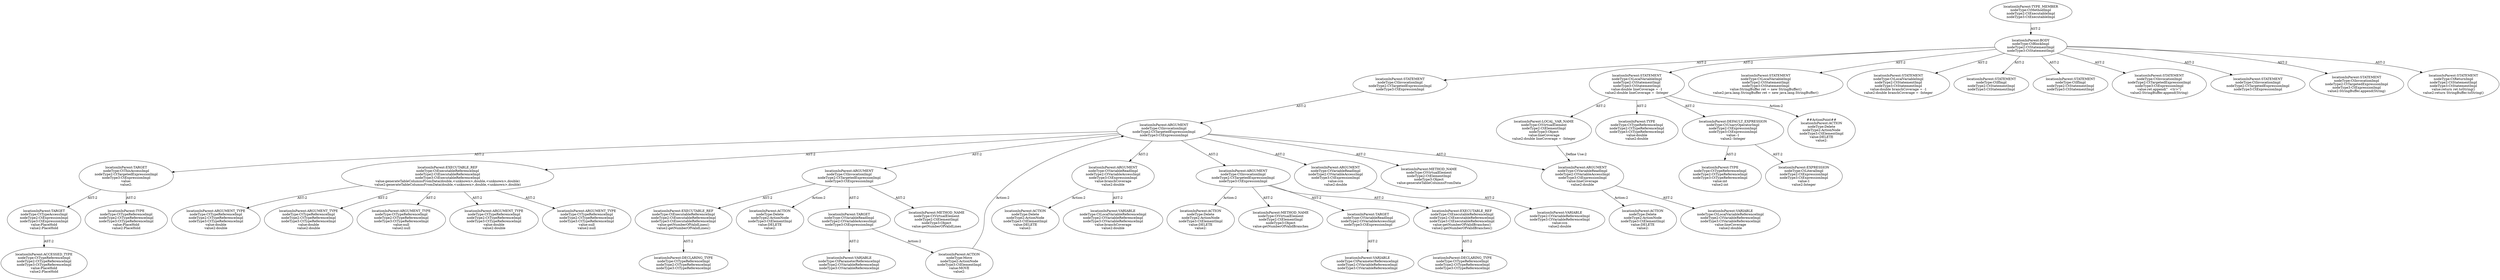 digraph "Pattern" {
0 [label="##ActionPoint##
locationInParent:ACTION
nodeType:Delete
nodeType2:ActionNode
nodeType3:CtElementImpl
value:DELETE
value2:" shape=ellipse]
1 [label="locationInParent:STATEMENT
nodeType:CtLocalVariableImpl
nodeType2:CtStatementImpl
nodeType3:CtStatementImpl
value:double lineCoverage = -1
value2:double lineCoverage = -Integer" shape=ellipse]
2 [label="locationInParent:BODY
nodeType:CtBlockImpl
nodeType2:CtStatementImpl
nodeType3:CtStatementImpl" shape=ellipse]
3 [label="locationInParent:TYPE_MEMBER
nodeType:CtMethodImpl
nodeType2:CtExecutableImpl
nodeType3:CtExecutableImpl" shape=ellipse]
4 [label="locationInParent:STATEMENT
nodeType:CtLocalVariableImpl
nodeType2:CtStatementImpl
nodeType3:CtStatementImpl
value:StringBuffer ret = new StringBuffer()
value2:java.lang.StringBuffer ret = new java.lang.StringBuffer()" shape=ellipse]
5 [label="locationInParent:STATEMENT
nodeType:CtLocalVariableImpl
nodeType2:CtStatementImpl
nodeType3:CtStatementImpl
value:double branchCoverage = -1
value2:double branchCoverage = -Integer" shape=ellipse]
6 [label="locationInParent:STATEMENT
nodeType:CtIfImpl
nodeType2:CtStatementImpl
nodeType3:CtStatementImpl" shape=ellipse]
7 [label="locationInParent:STATEMENT
nodeType:CtIfImpl
nodeType2:CtStatementImpl
nodeType3:CtStatementImpl" shape=ellipse]
8 [label="locationInParent:STATEMENT
nodeType:CtInvocationImpl
nodeType2:CtTargetedExpressionImpl
nodeType3:CtExpressionImpl
value:ret.append(\"  <tr>\")
value2:StringBuffer.append(String)" shape=ellipse]
9 [label="locationInParent:STATEMENT
nodeType:CtInvocationImpl
nodeType2:CtTargetedExpressionImpl
nodeType3:CtExpressionImpl" shape=ellipse]
10 [label="locationInParent:STATEMENT
nodeType:CtInvocationImpl
nodeType2:CtTargetedExpressionImpl
nodeType3:CtExpressionImpl" shape=ellipse]
11 [label="locationInParent:ARGUMENT
nodeType:CtInvocationImpl
nodeType2:CtTargetedExpressionImpl
nodeType3:CtExpressionImpl" shape=ellipse]
12 [label="locationInParent:METHOD_NAME
nodeType:CtVirtualElement
nodeType2:CtElementImpl
nodeType3:Object
value:generateTableColumnsFromData" shape=ellipse]
13 [label="locationInParent:TARGET
nodeType:CtThisAccessImpl
nodeType2:CtTargetedExpressionImpl
nodeType3:CtExpressionImpl
value:
value2:" shape=ellipse]
14 [label="locationInParent:TYPE
nodeType:CtTypeReferenceImpl
nodeType2:CtTypeReferenceImpl
nodeType3:CtTypeReferenceImpl
value:PlaceHold
value2:PlaceHold" shape=ellipse]
15 [label="locationInParent:TARGET
nodeType:CtTypeAccessImpl
nodeType2:CtExpressionImpl
nodeType3:CtExpressionImpl
value:PlaceHold
value2:PlaceHold" shape=ellipse]
16 [label="locationInParent:ACCESSED_TYPE
nodeType:CtTypeReferenceImpl
nodeType2:CtTypeReferenceImpl
nodeType3:CtTypeReferenceImpl
value:PlaceHold
value2:PlaceHold" shape=ellipse]
17 [label="locationInParent:EXECUTABLE_REF
nodeType:CtExecutableReferenceImpl
nodeType2:CtExecutableReferenceImpl
nodeType3:CtExecutableReferenceImpl
value:generateTableColumnsFromData(double,<unknown>,double,<unknown>,double)
value2:generateTableColumnsFromData(double,<unknown>,double,<unknown>,double)" shape=ellipse]
18 [label="locationInParent:ARGUMENT_TYPE
nodeType:CtTypeReferenceImpl
nodeType2:CtTypeReferenceImpl
nodeType3:CtTypeReferenceImpl
value:double
value2:double" shape=ellipse]
19 [label="locationInParent:ARGUMENT_TYPE
nodeType:CtTypeReferenceImpl
nodeType2:CtTypeReferenceImpl
nodeType3:CtTypeReferenceImpl
value:null
value2:null" shape=ellipse]
20 [label="locationInParent:ARGUMENT_TYPE
nodeType:CtTypeReferenceImpl
nodeType2:CtTypeReferenceImpl
nodeType3:CtTypeReferenceImpl
value:double
value2:double" shape=ellipse]
21 [label="locationInParent:ARGUMENT_TYPE
nodeType:CtTypeReferenceImpl
nodeType2:CtTypeReferenceImpl
nodeType3:CtTypeReferenceImpl
value:null
value2:null" shape=ellipse]
22 [label="locationInParent:ARGUMENT_TYPE
nodeType:CtTypeReferenceImpl
nodeType2:CtTypeReferenceImpl
nodeType3:CtTypeReferenceImpl
value:double
value2:double" shape=ellipse]
23 [label="locationInParent:ARGUMENT
nodeType:CtVariableReadImpl
nodeType2:CtVariableAccessImpl
nodeType3:CtExpressionImpl
value:lineCoverage
value2:double" shape=ellipse]
24 [label="locationInParent:VARIABLE
nodeType:CtLocalVariableReferenceImpl
nodeType2:CtVariableReferenceImpl
nodeType3:CtVariableReferenceImpl
value:lineCoverage
value2:double" shape=ellipse]
25 [label="locationInParent:ACTION
nodeType:Delete
nodeType2:ActionNode
nodeType3:CtElementImpl
value:DELETE
value2:" shape=ellipse]
26 [label="locationInParent:ARGUMENT
nodeType:CtInvocationImpl
nodeType2:CtTargetedExpressionImpl
nodeType3:CtExpressionImpl" shape=ellipse]
27 [label="locationInParent:METHOD_NAME
nodeType:CtVirtualElement
nodeType2:CtElementImpl
nodeType3:Object
value:getNumberOfValidLines" shape=ellipse]
28 [label="locationInParent:TARGET
nodeType:CtVariableReadImpl
nodeType2:CtVariableAccessImpl
nodeType3:CtExpressionImpl" shape=ellipse]
29 [label="locationInParent:VARIABLE
nodeType:CtParameterReferenceImpl
nodeType2:CtVariableReferenceImpl
nodeType3:CtVariableReferenceImpl" shape=ellipse]
30 [label="locationInParent:ACTION
nodeType:Move
nodeType2:ActionNode
nodeType3:CtElementImpl
value:MOVE
value2:" shape=ellipse]
31 [label="locationInParent:EXECUTABLE_REF
nodeType:CtExecutableReferenceImpl
nodeType2:CtExecutableReferenceImpl
nodeType3:CtExecutableReferenceImpl
value:getNumberOfValidLines()
value2:getNumberOfValidLines()" shape=ellipse]
32 [label="locationInParent:DECLARING_TYPE
nodeType:CtTypeReferenceImpl
nodeType2:CtTypeReferenceImpl
nodeType3:CtTypeReferenceImpl" shape=ellipse]
33 [label="locationInParent:ACTION
nodeType:Delete
nodeType2:ActionNode
nodeType3:CtElementImpl
value:DELETE
value2:" shape=ellipse]
34 [label="locationInParent:ARGUMENT
nodeType:CtVariableReadImpl
nodeType2:CtVariableAccessImpl
nodeType3:CtExpressionImpl
value:branchCoverage
value2:double" shape=ellipse]
35 [label="locationInParent:VARIABLE
nodeType:CtLocalVariableReferenceImpl
nodeType2:CtVariableReferenceImpl
nodeType3:CtVariableReferenceImpl
value:branchCoverage
value2:double" shape=ellipse]
36 [label="locationInParent:ACTION
nodeType:Delete
nodeType2:ActionNode
nodeType3:CtElementImpl
value:DELETE
value2:" shape=ellipse]
37 [label="locationInParent:ARGUMENT
nodeType:CtInvocationImpl
nodeType2:CtTargetedExpressionImpl
nodeType3:CtExpressionImpl" shape=ellipse]
38 [label="locationInParent:METHOD_NAME
nodeType:CtVirtualElement
nodeType2:CtElementImpl
nodeType3:Object
value:getNumberOfValidBranches" shape=ellipse]
39 [label="locationInParent:TARGET
nodeType:CtVariableReadImpl
nodeType2:CtVariableAccessImpl
nodeType3:CtExpressionImpl" shape=ellipse]
40 [label="locationInParent:VARIABLE
nodeType:CtParameterReferenceImpl
nodeType2:CtVariableReferenceImpl
nodeType3:CtVariableReferenceImpl" shape=ellipse]
41 [label="locationInParent:EXECUTABLE_REF
nodeType:CtExecutableReferenceImpl
nodeType2:CtExecutableReferenceImpl
nodeType3:CtExecutableReferenceImpl
value:getNumberOfValidBranches()
value2:getNumberOfValidBranches()" shape=ellipse]
42 [label="locationInParent:DECLARING_TYPE
nodeType:CtTypeReferenceImpl
nodeType2:CtTypeReferenceImpl
nodeType3:CtTypeReferenceImpl" shape=ellipse]
43 [label="locationInParent:ACTION
nodeType:Delete
nodeType2:ActionNode
nodeType3:CtElementImpl
value:DELETE
value2:" shape=ellipse]
44 [label="locationInParent:ARGUMENT
nodeType:CtVariableReadImpl
nodeType2:CtVariableAccessImpl
nodeType3:CtExpressionImpl
value:ccn
value2:double" shape=ellipse]
45 [label="locationInParent:VARIABLE
nodeType2:CtVariableReferenceImpl
nodeType3:CtVariableReferenceImpl
value:ccn
value2:double" shape=ellipse]
46 [label="locationInParent:STATEMENT
nodeType:CtInvocationImpl
nodeType2:CtTargetedExpressionImpl
nodeType3:CtExpressionImpl
value2:StringBuffer.append(String)" shape=ellipse]
47 [label="locationInParent:STATEMENT
nodeType:CtReturnImpl
nodeType2:CtStatementImpl
nodeType3:CtStatementImpl
value:return ret.toString()
value2:return StringBuffer.toString()" shape=ellipse]
48 [label="locationInParent:LOCAL_VAR_NAME
nodeType:CtVirtualElement
nodeType2:CtElementImpl
nodeType3:Object
value:lineCoverage
value2:double lineCoverage = -Integer" shape=ellipse]
49 [label="locationInParent:TYPE
nodeType:CtTypeReferenceImpl
nodeType2:CtTypeReferenceImpl
nodeType3:CtTypeReferenceImpl
value:double
value2:double" shape=ellipse]
50 [label="locationInParent:DEFAULT_EXPRESSION
nodeType:CtUnaryOperatorImpl
nodeType2:CtExpressionImpl
nodeType3:CtExpressionImpl
value:-1
value2:-Integer" shape=ellipse]
51 [label="locationInParent:TYPE
nodeType:CtTypeReferenceImpl
nodeType2:CtTypeReferenceImpl
nodeType3:CtTypeReferenceImpl
value:int
value2:int" shape=ellipse]
52 [label="locationInParent:EXPRESSION
nodeType:CtLiteralImpl
nodeType2:CtExpressionImpl
nodeType3:CtExpressionImpl
value:1
value2:Integer" shape=ellipse]
1 -> 0 [label="Action:2"];
1 -> 48 [label="AST:2"];
1 -> 49 [label="AST:2"];
1 -> 50 [label="AST:2"];
2 -> 1 [label="AST:2"];
2 -> 4 [label="AST:2"];
2 -> 5 [label="AST:2"];
2 -> 6 [label="AST:2"];
2 -> 7 [label="AST:2"];
2 -> 8 [label="AST:2"];
2 -> 9 [label="AST:2"];
2 -> 10 [label="AST:2"];
2 -> 46 [label="AST:2"];
2 -> 47 [label="AST:2"];
3 -> 2 [label="AST:2"];
10 -> 11 [label="AST:2"];
11 -> 12 [label="AST:2"];
11 -> 13 [label="AST:2"];
11 -> 17 [label="AST:2"];
11 -> 23 [label="AST:2"];
11 -> 26 [label="AST:2"];
11 -> 34 [label="AST:2"];
11 -> 37 [label="AST:2"];
11 -> 44 [label="AST:2"];
13 -> 14 [label="AST:2"];
13 -> 15 [label="AST:2"];
15 -> 16 [label="AST:2"];
17 -> 18 [label="AST:2"];
17 -> 19 [label="AST:2"];
17 -> 20 [label="AST:2"];
17 -> 21 [label="AST:2"];
17 -> 22 [label="AST:2"];
23 -> 24 [label="AST:2"];
23 -> 25 [label="Action:2"];
26 -> 27 [label="AST:2"];
26 -> 28 [label="AST:2"];
26 -> 31 [label="AST:2"];
26 -> 33 [label="Action:2"];
28 -> 29 [label="AST:2"];
28 -> 30 [label="Action:2"];
30 -> 11 [label="Action:2"];
31 -> 32 [label="AST:2"];
34 -> 35 [label="AST:2"];
34 -> 36 [label="Action:2"];
37 -> 38 [label="AST:2"];
37 -> 39 [label="AST:2"];
37 -> 41 [label="AST:2"];
37 -> 43 [label="Action:2"];
39 -> 40 [label="AST:2"];
41 -> 42 [label="AST:2"];
44 -> 45 [label="AST:2"];
48 -> 23 [label="Define Use:2"];
50 -> 51 [label="AST:2"];
50 -> 52 [label="AST:2"];
}